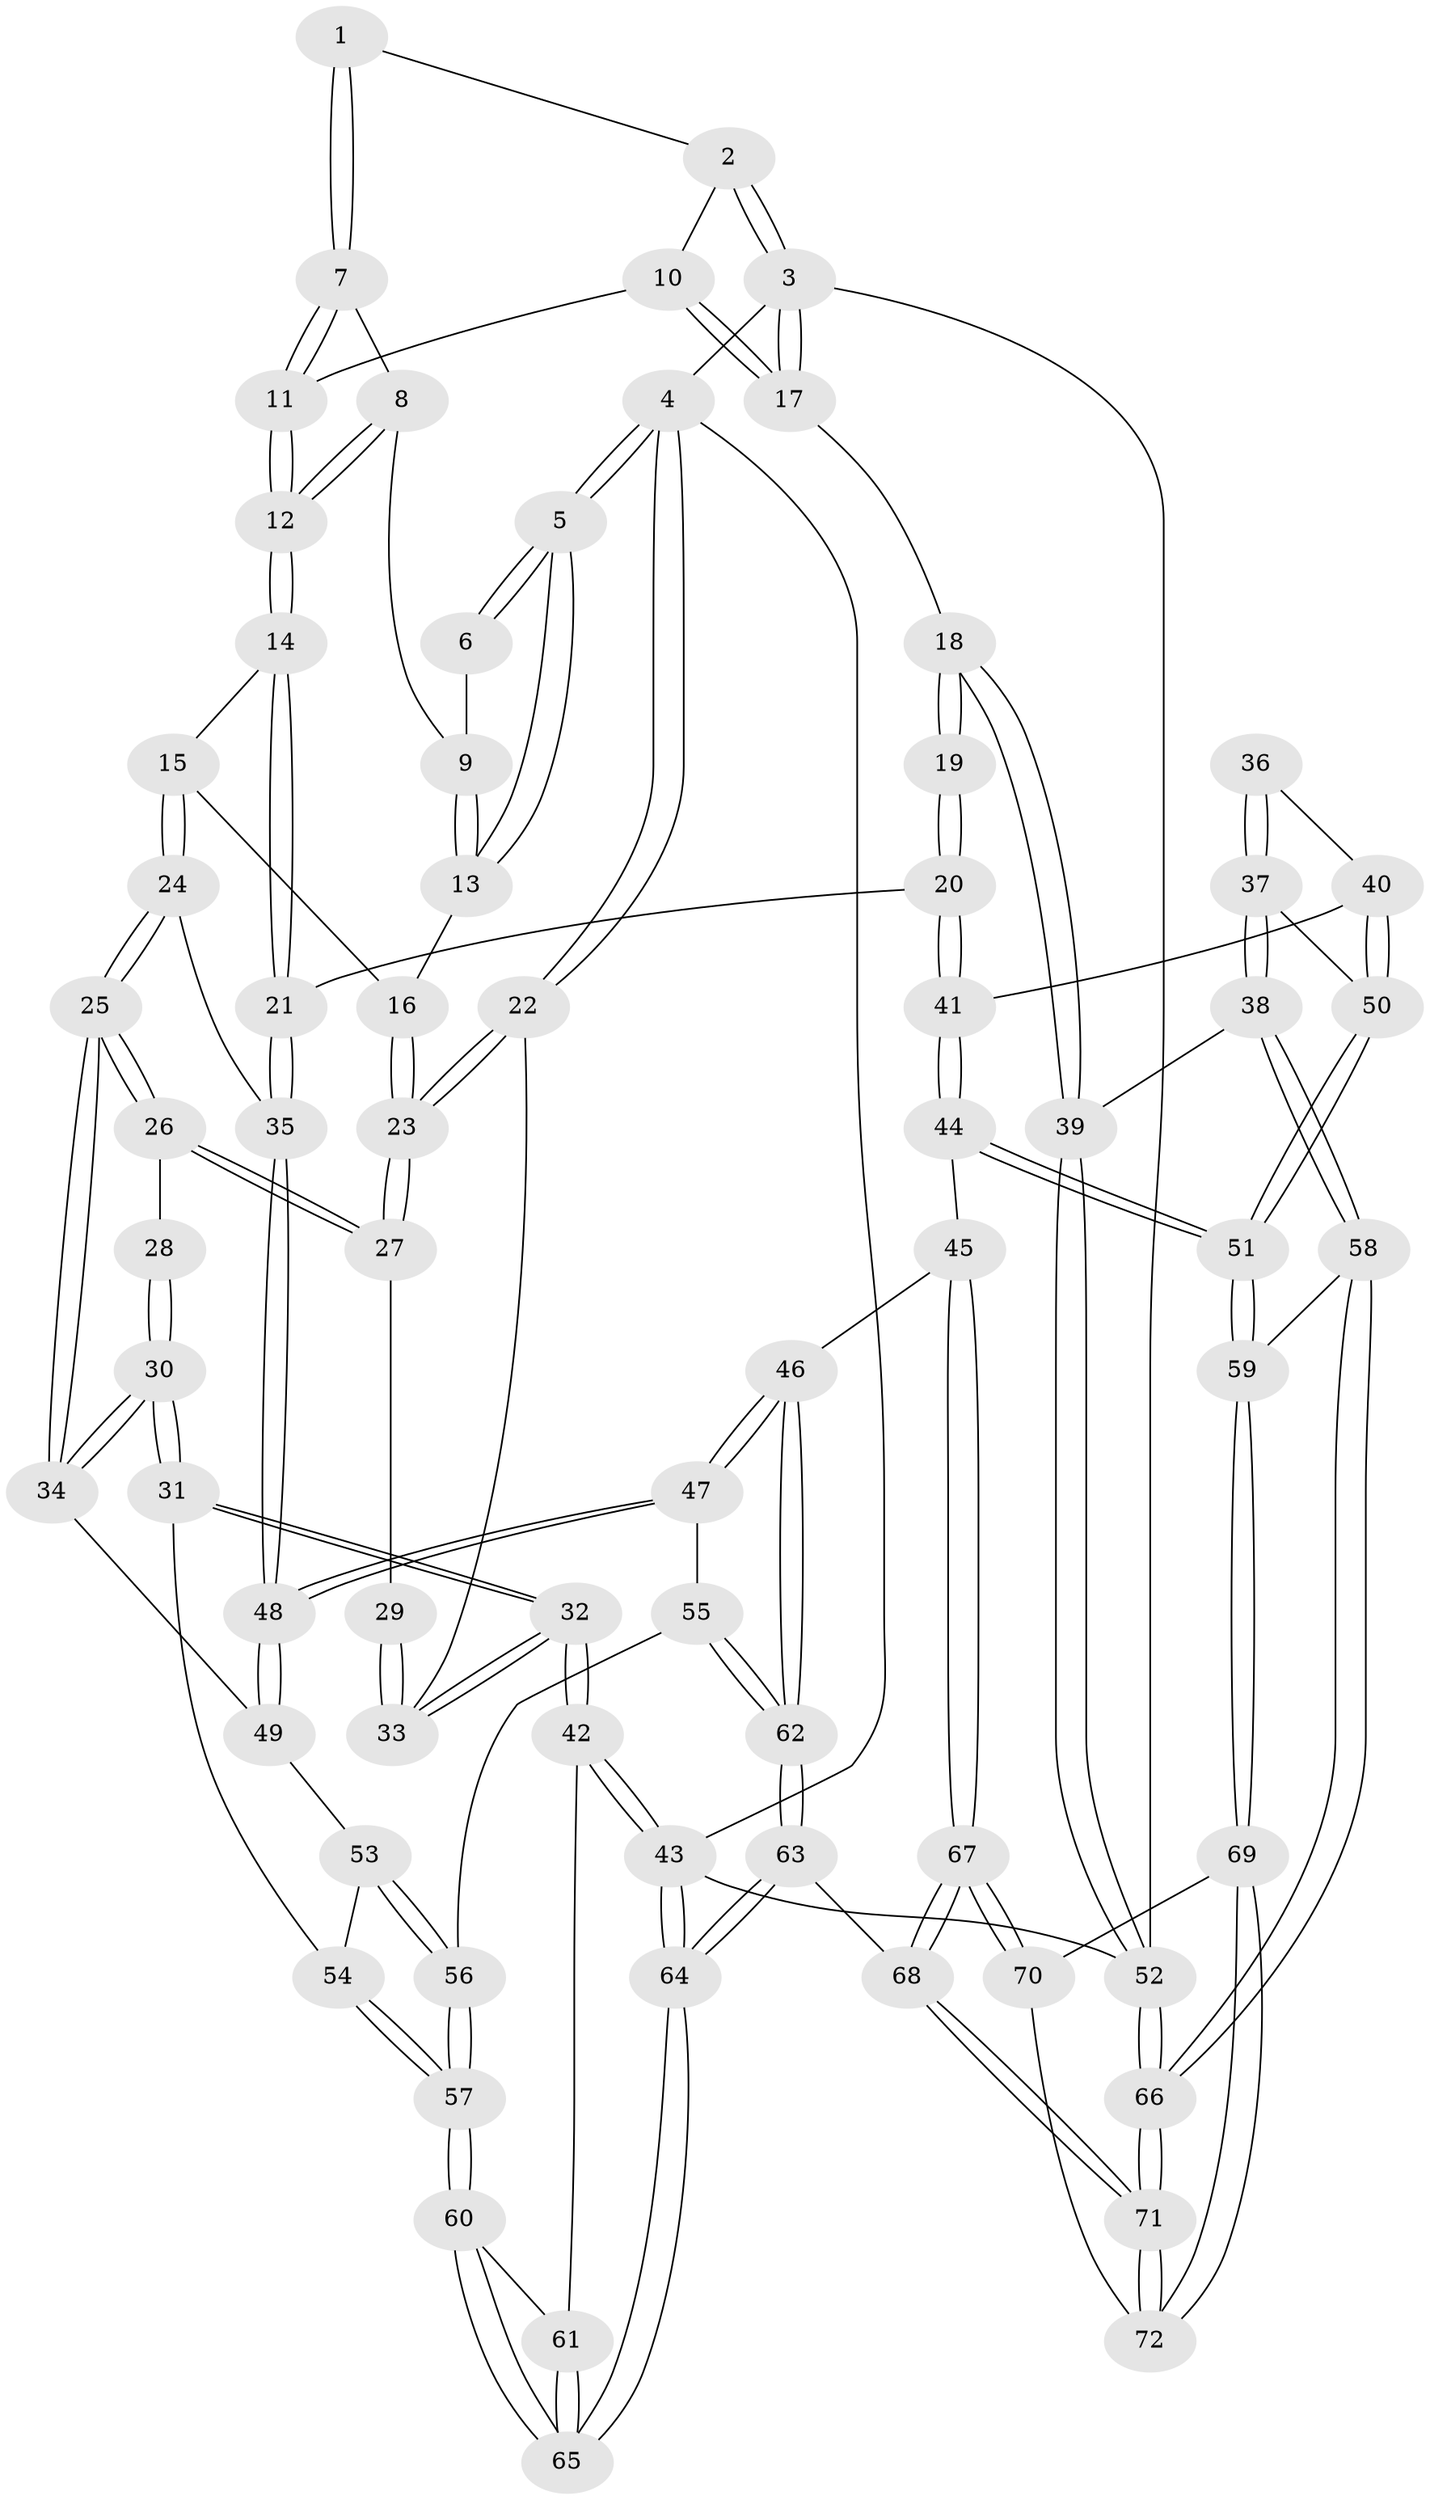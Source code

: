 // Generated by graph-tools (version 1.1) at 2025/50/03/09/25 03:50:59]
// undirected, 72 vertices, 177 edges
graph export_dot {
graph [start="1"]
  node [color=gray90,style=filled];
  1 [pos="+0.5661064103236217+0"];
  2 [pos="+0.8105130341083968+0"];
  3 [pos="+1+0"];
  4 [pos="+0+0"];
  5 [pos="+0+0"];
  6 [pos="+0.33628923646450265+0"];
  7 [pos="+0.5009898071205576+0.1032777734591241"];
  8 [pos="+0.44461548411496193+0.16089491144726273"];
  9 [pos="+0.39516354249911806+0.16379413125146766"];
  10 [pos="+0.7757126232625664+0.0873974994895756"];
  11 [pos="+0.7574277796302+0.11788409111895505"];
  12 [pos="+0.6827459649587986+0.3152981361719057"];
  13 [pos="+0.3498020577252822+0.20505463697828474"];
  14 [pos="+0.6829604362878681+0.33231276587150355"];
  15 [pos="+0.4785683431826284+0.3311876364870184"];
  16 [pos="+0.3346247702579994+0.2398581639934566"];
  17 [pos="+1+0.37227748115360737"];
  18 [pos="+1+0.3823140675013001"];
  19 [pos="+0.8381609280310535+0.4050016626401409"];
  20 [pos="+0.7195943321653442+0.38610645600734156"];
  21 [pos="+0.6922574995171955+0.3640771751495366"];
  22 [pos="+0+0"];
  23 [pos="+0.2766442223993375+0.30275507446364286"];
  24 [pos="+0.3889912506994923+0.44977835073955424"];
  25 [pos="+0.30678930875623517+0.46158437631697713"];
  26 [pos="+0.25446746448936863+0.36652463394690027"];
  27 [pos="+0.2547856843281682+0.36428012191692716"];
  28 [pos="+0.11372584609694007+0.406537242062719"];
  29 [pos="+0+0.0577438112601765"];
  30 [pos="+0+0.6223298913898091"];
  31 [pos="+0+0.6311691940284048"];
  32 [pos="+0+0.6438962933680785"];
  33 [pos="+0+0"];
  34 [pos="+0.2994847576134281+0.5299238372292462"];
  35 [pos="+0.5630886413997668+0.47818737800541655"];
  36 [pos="+0.8741199588843354+0.5367591731509745"];
  37 [pos="+1+0.6662183179380141"];
  38 [pos="+1+0.6673645598540554"];
  39 [pos="+1+0.6489292156326191"];
  40 [pos="+0.8494127757772442+0.6030324106736962"];
  41 [pos="+0.7469287006639922+0.5997543936297351"];
  42 [pos="+0+0.8111267320106672"];
  43 [pos="+0+1"];
  44 [pos="+0.6861656671016698+0.7614109859018588"];
  45 [pos="+0.5912999548425986+0.7636456503884238"];
  46 [pos="+0.5566517635486081+0.7567455276233553"];
  47 [pos="+0.5402945821237715+0.7378819372988114"];
  48 [pos="+0.5127541344002441+0.6942192110665238"];
  49 [pos="+0.32896389951992755+0.6152014289394219"];
  50 [pos="+0.9827912148703919+0.6718215908126194"];
  51 [pos="+0.7217397496647123+0.7848470149062408"];
  52 [pos="+1+1"];
  53 [pos="+0.2823934349318239+0.6745034697687401"];
  54 [pos="+0.029539712757923293+0.6857103446808337"];
  55 [pos="+0.2648743890414943+0.8123639298883151"];
  56 [pos="+0.259803686181427+0.8108160750553163"];
  57 [pos="+0.19070798353495264+0.8584450603787792"];
  58 [pos="+0.9102803734612824+0.8742636438051234"];
  59 [pos="+0.7437710691862003+0.819420898138117"];
  60 [pos="+0.18804998898118305+0.8694869847779672"];
  61 [pos="+0+0.9010593206219231"];
  62 [pos="+0.4377045008548211+0.9245976798292542"];
  63 [pos="+0.3829977249647385+1"];
  64 [pos="+0.2517176944702093+1"];
  65 [pos="+0.21240710528366702+1"];
  66 [pos="+1+1"];
  67 [pos="+0.6123106594496336+1"];
  68 [pos="+0.5284400691846914+1"];
  69 [pos="+0.7452386230720663+0.8528143734420558"];
  70 [pos="+0.6406040973099034+0.9933999485053652"];
  71 [pos="+0.9285102516324106+1"];
  72 [pos="+0.7697850245420218+0.9719677617538857"];
  1 -- 2;
  1 -- 7;
  1 -- 7;
  2 -- 3;
  2 -- 3;
  2 -- 10;
  3 -- 4;
  3 -- 17;
  3 -- 17;
  3 -- 52;
  4 -- 5;
  4 -- 5;
  4 -- 22;
  4 -- 22;
  4 -- 43;
  5 -- 6;
  5 -- 6;
  5 -- 13;
  5 -- 13;
  6 -- 9;
  7 -- 8;
  7 -- 11;
  7 -- 11;
  8 -- 9;
  8 -- 12;
  8 -- 12;
  9 -- 13;
  9 -- 13;
  10 -- 11;
  10 -- 17;
  10 -- 17;
  11 -- 12;
  11 -- 12;
  12 -- 14;
  12 -- 14;
  13 -- 16;
  14 -- 15;
  14 -- 21;
  14 -- 21;
  15 -- 16;
  15 -- 24;
  15 -- 24;
  16 -- 23;
  16 -- 23;
  17 -- 18;
  18 -- 19;
  18 -- 19;
  18 -- 39;
  18 -- 39;
  19 -- 20;
  19 -- 20;
  20 -- 21;
  20 -- 41;
  20 -- 41;
  21 -- 35;
  21 -- 35;
  22 -- 23;
  22 -- 23;
  22 -- 33;
  23 -- 27;
  23 -- 27;
  24 -- 25;
  24 -- 25;
  24 -- 35;
  25 -- 26;
  25 -- 26;
  25 -- 34;
  25 -- 34;
  26 -- 27;
  26 -- 27;
  26 -- 28;
  27 -- 29;
  28 -- 30;
  28 -- 30;
  29 -- 33;
  29 -- 33;
  30 -- 31;
  30 -- 31;
  30 -- 34;
  30 -- 34;
  31 -- 32;
  31 -- 32;
  31 -- 54;
  32 -- 33;
  32 -- 33;
  32 -- 42;
  32 -- 42;
  34 -- 49;
  35 -- 48;
  35 -- 48;
  36 -- 37;
  36 -- 37;
  36 -- 40;
  37 -- 38;
  37 -- 38;
  37 -- 50;
  38 -- 39;
  38 -- 58;
  38 -- 58;
  39 -- 52;
  39 -- 52;
  40 -- 41;
  40 -- 50;
  40 -- 50;
  41 -- 44;
  41 -- 44;
  42 -- 43;
  42 -- 43;
  42 -- 61;
  43 -- 64;
  43 -- 64;
  43 -- 52;
  44 -- 45;
  44 -- 51;
  44 -- 51;
  45 -- 46;
  45 -- 67;
  45 -- 67;
  46 -- 47;
  46 -- 47;
  46 -- 62;
  46 -- 62;
  47 -- 48;
  47 -- 48;
  47 -- 55;
  48 -- 49;
  48 -- 49;
  49 -- 53;
  50 -- 51;
  50 -- 51;
  51 -- 59;
  51 -- 59;
  52 -- 66;
  52 -- 66;
  53 -- 54;
  53 -- 56;
  53 -- 56;
  54 -- 57;
  54 -- 57;
  55 -- 56;
  55 -- 62;
  55 -- 62;
  56 -- 57;
  56 -- 57;
  57 -- 60;
  57 -- 60;
  58 -- 59;
  58 -- 66;
  58 -- 66;
  59 -- 69;
  59 -- 69;
  60 -- 61;
  60 -- 65;
  60 -- 65;
  61 -- 65;
  61 -- 65;
  62 -- 63;
  62 -- 63;
  63 -- 64;
  63 -- 64;
  63 -- 68;
  64 -- 65;
  64 -- 65;
  66 -- 71;
  66 -- 71;
  67 -- 68;
  67 -- 68;
  67 -- 70;
  67 -- 70;
  68 -- 71;
  68 -- 71;
  69 -- 70;
  69 -- 72;
  69 -- 72;
  70 -- 72;
  71 -- 72;
  71 -- 72;
}
